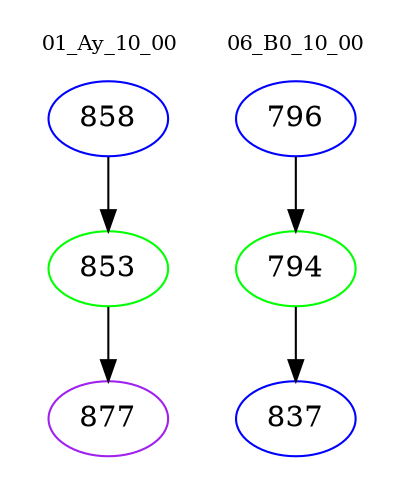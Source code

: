 digraph{
subgraph cluster_0 {
color = white
label = "01_Ay_10_00";
fontsize=10;
T0_858 [label="858", color="blue"]
T0_858 -> T0_853 [color="black"]
T0_853 [label="853", color="green"]
T0_853 -> T0_877 [color="black"]
T0_877 [label="877", color="purple"]
}
subgraph cluster_1 {
color = white
label = "06_B0_10_00";
fontsize=10;
T1_796 [label="796", color="blue"]
T1_796 -> T1_794 [color="black"]
T1_794 [label="794", color="green"]
T1_794 -> T1_837 [color="black"]
T1_837 [label="837", color="blue"]
}
}
